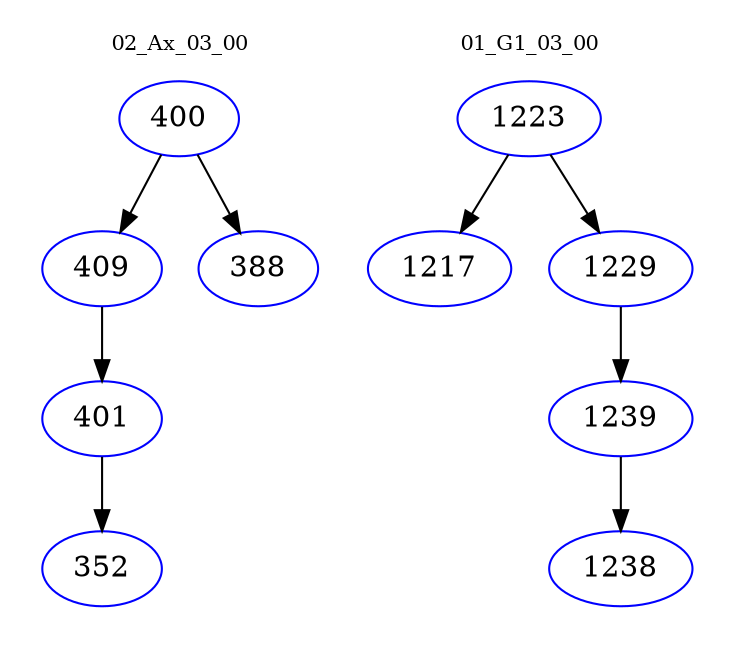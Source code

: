 digraph{
subgraph cluster_0 {
color = white
label = "02_Ax_03_00";
fontsize=10;
T0_400 [label="400", color="blue"]
T0_400 -> T0_409 [color="black"]
T0_409 [label="409", color="blue"]
T0_409 -> T0_401 [color="black"]
T0_401 [label="401", color="blue"]
T0_401 -> T0_352 [color="black"]
T0_352 [label="352", color="blue"]
T0_400 -> T0_388 [color="black"]
T0_388 [label="388", color="blue"]
}
subgraph cluster_1 {
color = white
label = "01_G1_03_00";
fontsize=10;
T1_1223 [label="1223", color="blue"]
T1_1223 -> T1_1217 [color="black"]
T1_1217 [label="1217", color="blue"]
T1_1223 -> T1_1229 [color="black"]
T1_1229 [label="1229", color="blue"]
T1_1229 -> T1_1239 [color="black"]
T1_1239 [label="1239", color="blue"]
T1_1239 -> T1_1238 [color="black"]
T1_1238 [label="1238", color="blue"]
}
}
